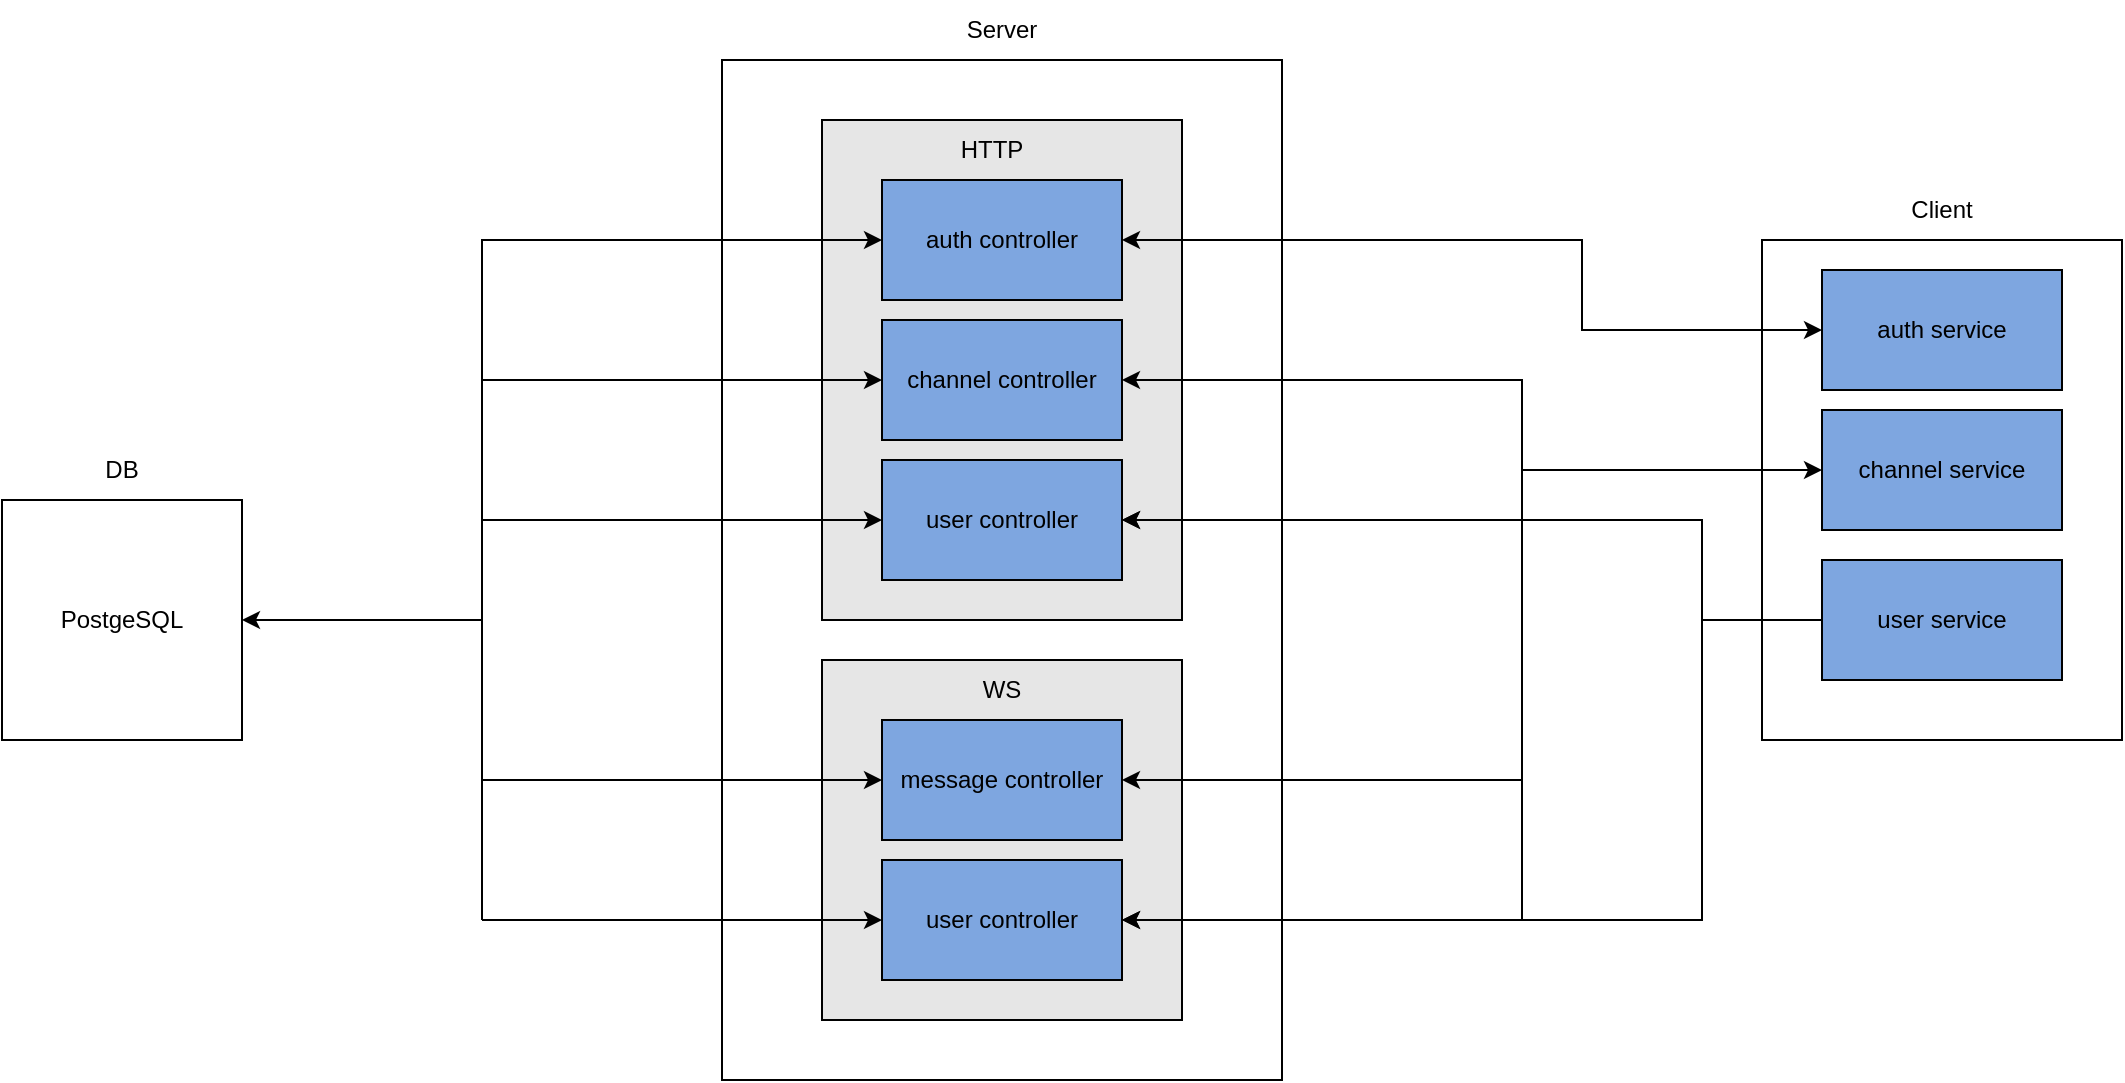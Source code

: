 <mxfile version="16.0.0" type="device"><diagram id="-_POa5zKdCkJ1XBP5w_O" name="Page-1"><mxGraphModel dx="1422" dy="857" grid="1" gridSize="10" guides="1" tooltips="1" connect="1" arrows="1" fold="1" page="1" pageScale="1" pageWidth="850" pageHeight="1100" math="0" shadow="0"><root><mxCell id="0"/><mxCell id="1" parent="0"/><mxCell id="CoNDOZmZ3MmkBs6YYL99-1" value="PostgeSQL" style="rounded=0;whiteSpace=wrap;html=1;" vertex="1" parent="1"><mxGeometry x="80" y="340" width="120" height="120" as="geometry"/></mxCell><mxCell id="CoNDOZmZ3MmkBs6YYL99-2" value="" style="rounded=0;whiteSpace=wrap;html=1;" vertex="1" parent="1"><mxGeometry x="440" y="120" width="280" height="510" as="geometry"/></mxCell><mxCell id="CoNDOZmZ3MmkBs6YYL99-3" value="Server" style="text;html=1;strokeColor=none;fillColor=none;align=center;verticalAlign=middle;whiteSpace=wrap;rounded=0;" vertex="1" parent="1"><mxGeometry x="550" y="90" width="60" height="30" as="geometry"/></mxCell><mxCell id="CoNDOZmZ3MmkBs6YYL99-4" value="" style="rounded=0;whiteSpace=wrap;html=1;fillColor=#E6E6E6;" vertex="1" parent="1"><mxGeometry x="490" y="150" width="180" height="250" as="geometry"/></mxCell><mxCell id="CoNDOZmZ3MmkBs6YYL99-5" value="HTTP" style="text;html=1;strokeColor=none;fillColor=none;align=center;verticalAlign=middle;whiteSpace=wrap;rounded=0;" vertex="1" parent="1"><mxGeometry x="545" y="150" width="60" height="30" as="geometry"/></mxCell><mxCell id="CoNDOZmZ3MmkBs6YYL99-6" value="" style="rounded=0;whiteSpace=wrap;html=1;fillColor=#E6E6E6;" vertex="1" parent="1"><mxGeometry x="490" y="420" width="180" height="180" as="geometry"/></mxCell><mxCell id="CoNDOZmZ3MmkBs6YYL99-7" value="WS" style="text;html=1;strokeColor=none;fillColor=none;align=center;verticalAlign=middle;whiteSpace=wrap;rounded=0;" vertex="1" parent="1"><mxGeometry x="550" y="420" width="60" height="30" as="geometry"/></mxCell><mxCell id="CoNDOZmZ3MmkBs6YYL99-8" value="" style="rounded=0;whiteSpace=wrap;html=1;fillColor=#FFFFFF;" vertex="1" parent="1"><mxGeometry x="960" y="210" width="180" height="250" as="geometry"/></mxCell><mxCell id="CoNDOZmZ3MmkBs6YYL99-9" value="Client" style="text;html=1;strokeColor=none;fillColor=none;align=center;verticalAlign=middle;whiteSpace=wrap;rounded=0;" vertex="1" parent="1"><mxGeometry x="1020" y="180" width="60" height="30" as="geometry"/></mxCell><mxCell id="CoNDOZmZ3MmkBs6YYL99-10" value="auth service" style="rounded=0;whiteSpace=wrap;html=1;fillColor=#7EA6E0;" vertex="1" parent="1"><mxGeometry x="990" y="225" width="120" height="60" as="geometry"/></mxCell><mxCell id="CoNDOZmZ3MmkBs6YYL99-11" value="channel service" style="rounded=0;whiteSpace=wrap;html=1;fillColor=#7EA6E0;" vertex="1" parent="1"><mxGeometry x="990" y="295" width="120" height="60" as="geometry"/></mxCell><mxCell id="CoNDOZmZ3MmkBs6YYL99-12" value="user service" style="rounded=0;whiteSpace=wrap;html=1;fillColor=#7EA6E0;" vertex="1" parent="1"><mxGeometry x="990" y="370" width="120" height="60" as="geometry"/></mxCell><mxCell id="CoNDOZmZ3MmkBs6YYL99-13" value="auth controller" style="rounded=0;whiteSpace=wrap;html=1;fillColor=#7EA6E0;" vertex="1" parent="1"><mxGeometry x="520" y="180" width="120" height="60" as="geometry"/></mxCell><mxCell id="CoNDOZmZ3MmkBs6YYL99-14" value="" style="endArrow=classic;startArrow=classic;html=1;rounded=0;entryX=0;entryY=0.5;entryDx=0;entryDy=0;exitX=1;exitY=0.5;exitDx=0;exitDy=0;" edge="1" parent="1" source="CoNDOZmZ3MmkBs6YYL99-13" target="CoNDOZmZ3MmkBs6YYL99-10"><mxGeometry width="50" height="50" relative="1" as="geometry"><mxPoint x="480" y="460" as="sourcePoint"/><mxPoint x="530" y="410" as="targetPoint"/><Array as="points"><mxPoint x="870" y="210"/><mxPoint x="870" y="255"/></Array></mxGeometry></mxCell><mxCell id="CoNDOZmZ3MmkBs6YYL99-15" value="channel controller" style="rounded=0;whiteSpace=wrap;html=1;fillColor=#7EA6E0;" vertex="1" parent="1"><mxGeometry x="520" y="250" width="120" height="60" as="geometry"/></mxCell><mxCell id="CoNDOZmZ3MmkBs6YYL99-16" value="user controller" style="rounded=0;whiteSpace=wrap;html=1;fillColor=#7EA6E0;" vertex="1" parent="1"><mxGeometry x="520" y="320" width="120" height="60" as="geometry"/></mxCell><mxCell id="CoNDOZmZ3MmkBs6YYL99-17" value="message controller" style="rounded=0;whiteSpace=wrap;html=1;fillColor=#7EA6E0;" vertex="1" parent="1"><mxGeometry x="520" y="450" width="120" height="60" as="geometry"/></mxCell><mxCell id="CoNDOZmZ3MmkBs6YYL99-18" value="user controller" style="rounded=0;whiteSpace=wrap;html=1;fillColor=#7EA6E0;" vertex="1" parent="1"><mxGeometry x="520" y="520" width="120" height="60" as="geometry"/></mxCell><mxCell id="CoNDOZmZ3MmkBs6YYL99-19" value="DB" style="text;html=1;strokeColor=none;fillColor=none;align=center;verticalAlign=middle;whiteSpace=wrap;rounded=0;" vertex="1" parent="1"><mxGeometry x="110" y="310" width="60" height="30" as="geometry"/></mxCell><mxCell id="CoNDOZmZ3MmkBs6YYL99-20" value="" style="endArrow=classic;html=1;rounded=0;entryX=0;entryY=0.5;entryDx=0;entryDy=0;" edge="1" parent="1" target="CoNDOZmZ3MmkBs6YYL99-11"><mxGeometry width="50" height="50" relative="1" as="geometry"><mxPoint x="840" y="325" as="sourcePoint"/><mxPoint x="900" y="400" as="targetPoint"/></mxGeometry></mxCell><mxCell id="CoNDOZmZ3MmkBs6YYL99-23" value="" style="endArrow=classic;html=1;rounded=0;entryX=1;entryY=0.5;entryDx=0;entryDy=0;" edge="1" parent="1" target="CoNDOZmZ3MmkBs6YYL99-16"><mxGeometry width="50" height="50" relative="1" as="geometry"><mxPoint x="850" y="350" as="sourcePoint"/><mxPoint x="680" y="370" as="targetPoint"/></mxGeometry></mxCell><mxCell id="CoNDOZmZ3MmkBs6YYL99-24" value="" style="endArrow=classic;html=1;rounded=0;entryX=1;entryY=0.5;entryDx=0;entryDy=0;" edge="1" parent="1" target="CoNDOZmZ3MmkBs6YYL99-17"><mxGeometry width="50" height="50" relative="1" as="geometry"><mxPoint x="840" y="480" as="sourcePoint"/><mxPoint x="680" y="490" as="targetPoint"/></mxGeometry></mxCell><mxCell id="CoNDOZmZ3MmkBs6YYL99-25" value="" style="endArrow=classic;html=1;rounded=0;entryX=1;entryY=0.5;entryDx=0;entryDy=0;" edge="1" parent="1" target="CoNDOZmZ3MmkBs6YYL99-18"><mxGeometry width="50" height="50" relative="1" as="geometry"><mxPoint x="850" y="550" as="sourcePoint"/><mxPoint x="650" y="490" as="targetPoint"/></mxGeometry></mxCell><mxCell id="CoNDOZmZ3MmkBs6YYL99-28" value="" style="endArrow=classic;html=1;rounded=0;exitX=0;exitY=0.5;exitDx=0;exitDy=0;entryX=1;entryY=0.5;entryDx=0;entryDy=0;" edge="1" parent="1" source="CoNDOZmZ3MmkBs6YYL99-12" target="CoNDOZmZ3MmkBs6YYL99-18"><mxGeometry width="50" height="50" relative="1" as="geometry"><mxPoint x="630" y="420" as="sourcePoint"/><mxPoint x="760" y="410" as="targetPoint"/><Array as="points"><mxPoint x="930" y="400"/><mxPoint x="930" y="550"/></Array></mxGeometry></mxCell><mxCell id="CoNDOZmZ3MmkBs6YYL99-30" value="" style="endArrow=classic;html=1;rounded=0;exitX=0;exitY=0.5;exitDx=0;exitDy=0;entryX=1;entryY=0.5;entryDx=0;entryDy=0;" edge="1" parent="1" source="CoNDOZmZ3MmkBs6YYL99-12" target="CoNDOZmZ3MmkBs6YYL99-16"><mxGeometry width="50" height="50" relative="1" as="geometry"><mxPoint x="630" y="420" as="sourcePoint"/><mxPoint x="680" y="370" as="targetPoint"/><Array as="points"><mxPoint x="930" y="400"/><mxPoint x="930" y="380"/><mxPoint x="930" y="350"/><mxPoint x="920" y="350"/><mxPoint x="880" y="350"/></Array></mxGeometry></mxCell><mxCell id="CoNDOZmZ3MmkBs6YYL99-31" value="" style="endArrow=classic;html=1;rounded=0;entryX=1;entryY=0.5;entryDx=0;entryDy=0;" edge="1" parent="1" target="CoNDOZmZ3MmkBs6YYL99-1"><mxGeometry width="50" height="50" relative="1" as="geometry"><mxPoint x="320" y="400" as="sourcePoint"/><mxPoint x="680" y="370" as="targetPoint"/></mxGeometry></mxCell><mxCell id="CoNDOZmZ3MmkBs6YYL99-32" value="" style="endArrow=classic;html=1;rounded=0;entryX=0;entryY=0.5;entryDx=0;entryDy=0;" edge="1" parent="1" target="CoNDOZmZ3MmkBs6YYL99-13"><mxGeometry width="50" height="50" relative="1" as="geometry"><mxPoint x="320" y="550" as="sourcePoint"/><mxPoint x="680" y="370" as="targetPoint"/><Array as="points"><mxPoint x="320" y="210"/></Array></mxGeometry></mxCell><mxCell id="CoNDOZmZ3MmkBs6YYL99-33" value="" style="endArrow=classic;html=1;rounded=0;entryX=0;entryY=0.5;entryDx=0;entryDy=0;" edge="1" parent="1" target="CoNDOZmZ3MmkBs6YYL99-15"><mxGeometry width="50" height="50" relative="1" as="geometry"><mxPoint x="320" y="280" as="sourcePoint"/><mxPoint x="680" y="370" as="targetPoint"/></mxGeometry></mxCell><mxCell id="CoNDOZmZ3MmkBs6YYL99-34" value="" style="endArrow=classic;html=1;rounded=0;entryX=0;entryY=0.5;entryDx=0;entryDy=0;" edge="1" parent="1" target="CoNDOZmZ3MmkBs6YYL99-16"><mxGeometry width="50" height="50" relative="1" as="geometry"><mxPoint x="320" y="350" as="sourcePoint"/><mxPoint x="680" y="370" as="targetPoint"/></mxGeometry></mxCell><mxCell id="CoNDOZmZ3MmkBs6YYL99-35" value="" style="endArrow=classic;html=1;rounded=0;entryX=0;entryY=0.5;entryDx=0;entryDy=0;" edge="1" parent="1" target="CoNDOZmZ3MmkBs6YYL99-17"><mxGeometry width="50" height="50" relative="1" as="geometry"><mxPoint x="320" y="480" as="sourcePoint"/><mxPoint x="680" y="370" as="targetPoint"/></mxGeometry></mxCell><mxCell id="CoNDOZmZ3MmkBs6YYL99-36" value="" style="endArrow=classic;html=1;rounded=0;entryX=0;entryY=0.5;entryDx=0;entryDy=0;" edge="1" parent="1" target="CoNDOZmZ3MmkBs6YYL99-18"><mxGeometry width="50" height="50" relative="1" as="geometry"><mxPoint x="320" y="550" as="sourcePoint"/><mxPoint x="680" y="370" as="targetPoint"/></mxGeometry></mxCell><mxCell id="CoNDOZmZ3MmkBs6YYL99-38" value="" style="endArrow=classic;html=1;rounded=0;entryX=1;entryY=0.5;entryDx=0;entryDy=0;" edge="1" parent="1" target="CoNDOZmZ3MmkBs6YYL99-15"><mxGeometry width="50" height="50" relative="1" as="geometry"><mxPoint x="840" y="550" as="sourcePoint"/><mxPoint x="680" y="370" as="targetPoint"/><Array as="points"><mxPoint x="840" y="280"/></Array></mxGeometry></mxCell></root></mxGraphModel></diagram></mxfile>
